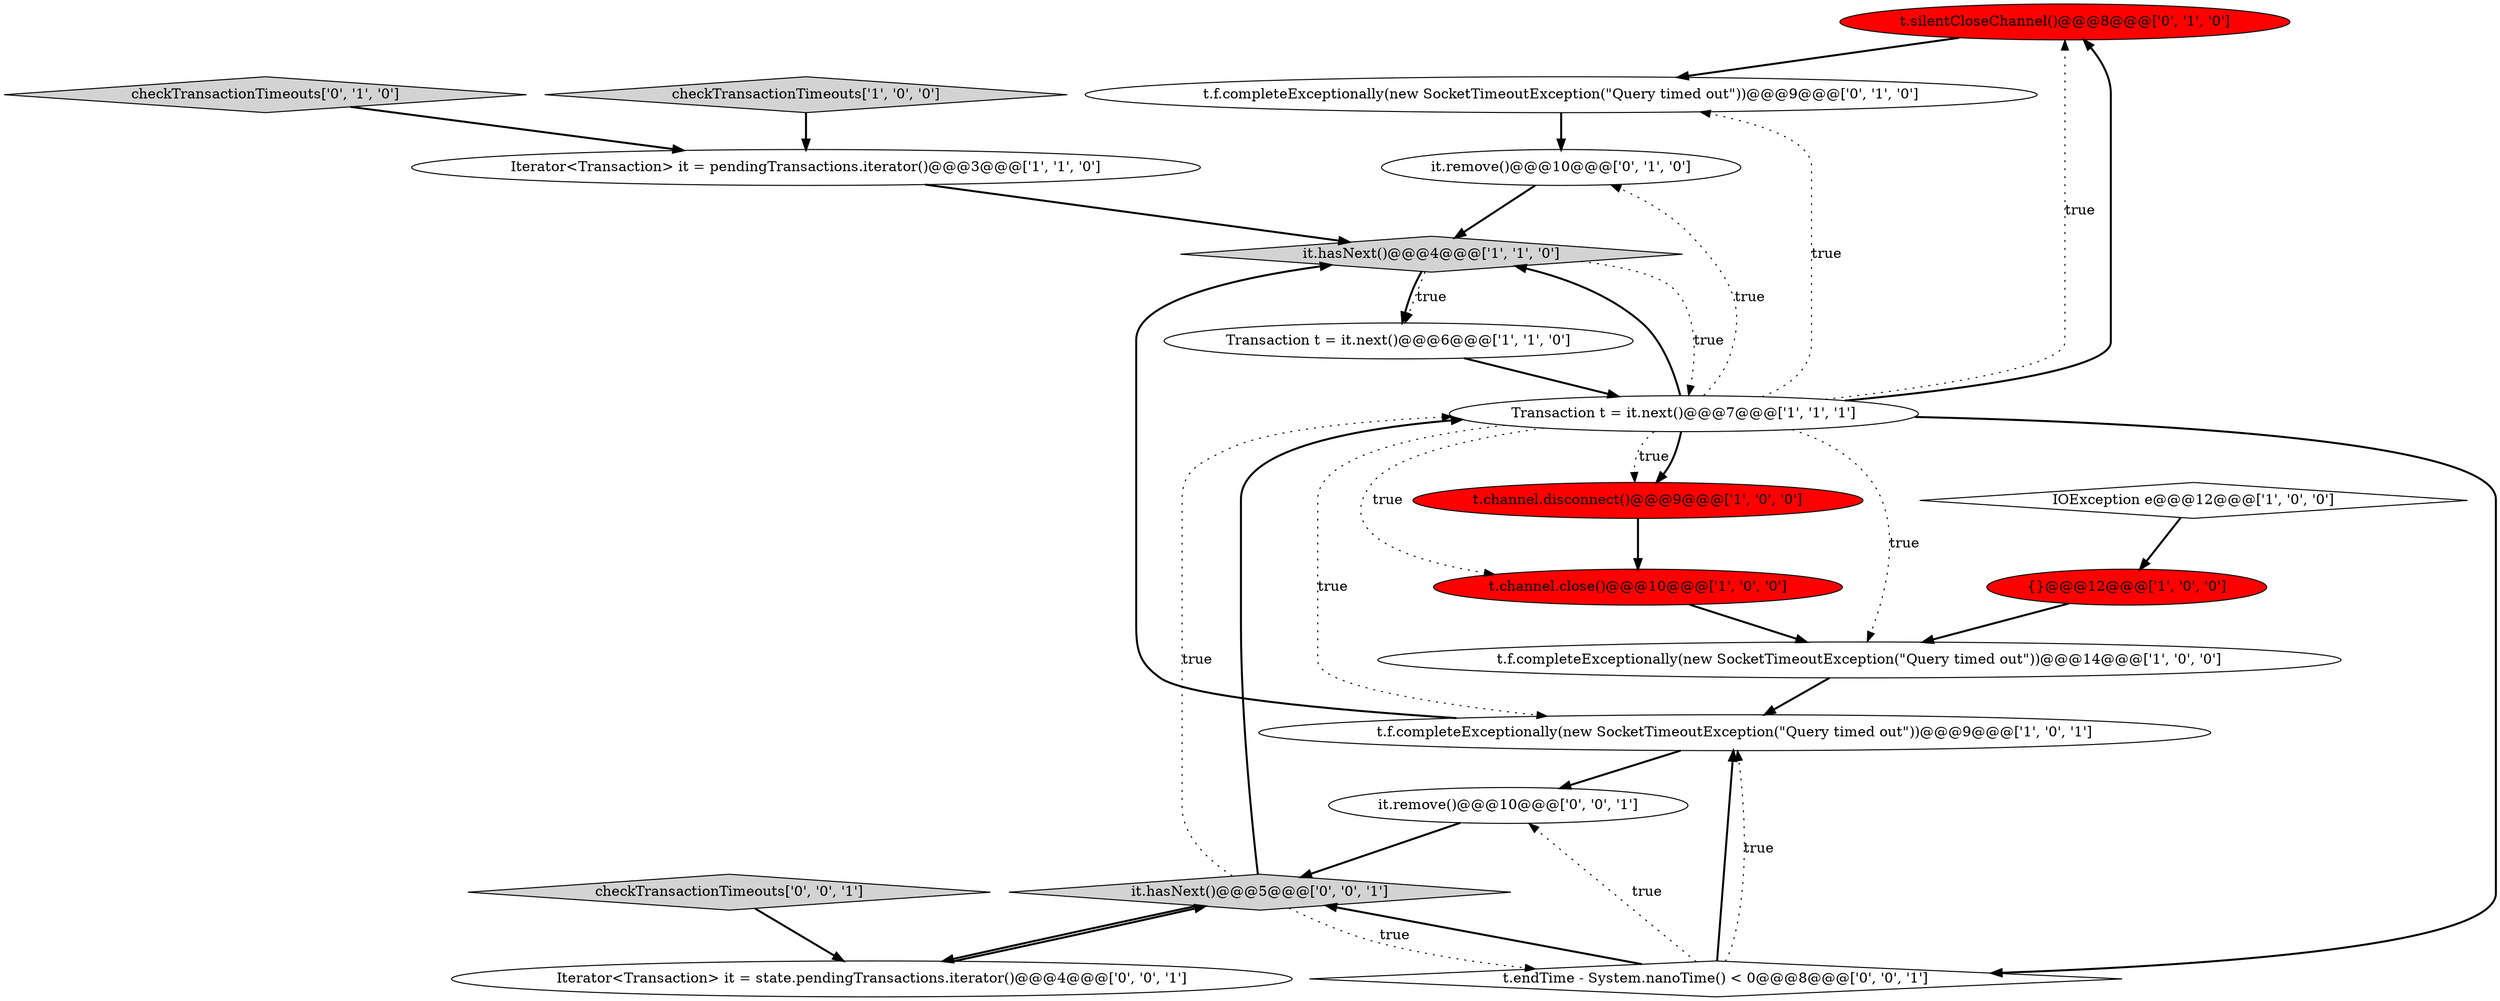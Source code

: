 digraph {
13 [style = filled, label = "t.silentCloseChannel()@@@8@@@['0', '1', '0']", fillcolor = red, shape = ellipse image = "AAA1AAABBB2BBB"];
3 [style = filled, label = "Transaction t = it.next()@@@6@@@['1', '1', '0']", fillcolor = white, shape = ellipse image = "AAA0AAABBB1BBB"];
7 [style = filled, label = "IOException e@@@12@@@['1', '0', '0']", fillcolor = white, shape = diamond image = "AAA0AAABBB1BBB"];
8 [style = filled, label = "t.f.completeExceptionally(new SocketTimeoutException(\"Query timed out\"))@@@14@@@['1', '0', '0']", fillcolor = white, shape = ellipse image = "AAA0AAABBB1BBB"];
19 [style = filled, label = "checkTransactionTimeouts['0', '0', '1']", fillcolor = lightgray, shape = diamond image = "AAA0AAABBB3BBB"];
4 [style = filled, label = "checkTransactionTimeouts['1', '0', '0']", fillcolor = lightgray, shape = diamond image = "AAA0AAABBB1BBB"];
11 [style = filled, label = "checkTransactionTimeouts['0', '1', '0']", fillcolor = lightgray, shape = diamond image = "AAA0AAABBB2BBB"];
12 [style = filled, label = "it.remove()@@@10@@@['0', '1', '0']", fillcolor = white, shape = ellipse image = "AAA0AAABBB2BBB"];
9 [style = filled, label = "{}@@@12@@@['1', '0', '0']", fillcolor = red, shape = ellipse image = "AAA1AAABBB1BBB"];
1 [style = filled, label = "t.channel.disconnect()@@@9@@@['1', '0', '0']", fillcolor = red, shape = ellipse image = "AAA1AAABBB1BBB"];
5 [style = filled, label = "it.hasNext()@@@4@@@['1', '1', '0']", fillcolor = lightgray, shape = diamond image = "AAA0AAABBB1BBB"];
16 [style = filled, label = "Iterator<Transaction> it = state.pendingTransactions.iterator()@@@4@@@['0', '0', '1']", fillcolor = white, shape = ellipse image = "AAA0AAABBB3BBB"];
18 [style = filled, label = "it.hasNext()@@@5@@@['0', '0', '1']", fillcolor = lightgray, shape = diamond image = "AAA0AAABBB3BBB"];
6 [style = filled, label = "Transaction t = it.next()@@@7@@@['1', '1', '1']", fillcolor = white, shape = ellipse image = "AAA0AAABBB1BBB"];
10 [style = filled, label = "Iterator<Transaction> it = pendingTransactions.iterator()@@@3@@@['1', '1', '0']", fillcolor = white, shape = ellipse image = "AAA0AAABBB1BBB"];
15 [style = filled, label = "t.endTime - System.nanoTime() < 0@@@8@@@['0', '0', '1']", fillcolor = white, shape = diamond image = "AAA0AAABBB3BBB"];
17 [style = filled, label = "it.remove()@@@10@@@['0', '0', '1']", fillcolor = white, shape = ellipse image = "AAA0AAABBB3BBB"];
2 [style = filled, label = "t.f.completeExceptionally(new SocketTimeoutException(\"Query timed out\"))@@@9@@@['1', '0', '1']", fillcolor = white, shape = ellipse image = "AAA0AAABBB1BBB"];
0 [style = filled, label = "t.channel.close()@@@10@@@['1', '0', '0']", fillcolor = red, shape = ellipse image = "AAA1AAABBB1BBB"];
14 [style = filled, label = "t.f.completeExceptionally(new SocketTimeoutException(\"Query timed out\"))@@@9@@@['0', '1', '0']", fillcolor = white, shape = ellipse image = "AAA0AAABBB2BBB"];
2->17 [style = bold, label=""];
5->3 [style = bold, label=""];
4->10 [style = bold, label=""];
15->2 [style = bold, label=""];
16->18 [style = bold, label=""];
12->5 [style = bold, label=""];
15->2 [style = dotted, label="true"];
6->13 [style = dotted, label="true"];
6->1 [style = dotted, label="true"];
18->15 [style = dotted, label="true"];
5->6 [style = dotted, label="true"];
3->6 [style = bold, label=""];
1->0 [style = bold, label=""];
5->3 [style = dotted, label="true"];
9->8 [style = bold, label=""];
15->18 [style = bold, label=""];
6->15 [style = bold, label=""];
19->16 [style = bold, label=""];
18->6 [style = dotted, label="true"];
15->17 [style = dotted, label="true"];
7->9 [style = bold, label=""];
6->1 [style = bold, label=""];
6->5 [style = bold, label=""];
6->14 [style = dotted, label="true"];
6->2 [style = dotted, label="true"];
10->5 [style = bold, label=""];
8->2 [style = bold, label=""];
18->6 [style = bold, label=""];
11->10 [style = bold, label=""];
6->8 [style = dotted, label="true"];
6->13 [style = bold, label=""];
14->12 [style = bold, label=""];
0->8 [style = bold, label=""];
6->12 [style = dotted, label="true"];
6->0 [style = dotted, label="true"];
13->14 [style = bold, label=""];
17->18 [style = bold, label=""];
2->5 [style = bold, label=""];
18->16 [style = bold, label=""];
}
